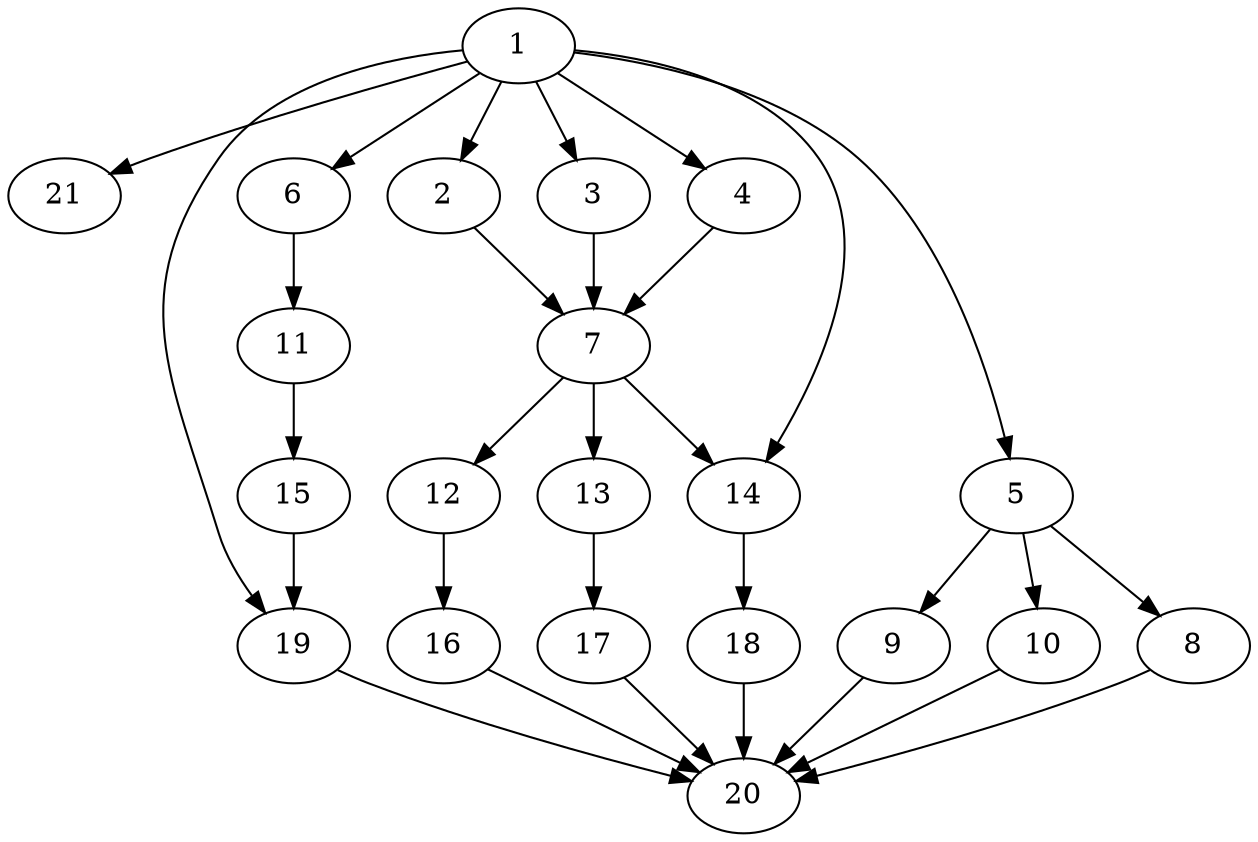 digraph graph2 {
    1 -> 21
    1 -> 2
    1 -> 3
    1 -> 4
    1 -> 5
    1 -> 6
    1 -> 19
    2 -> 7
    3 -> 7
    4 -> 7
    7 -> 12
    7 -> 13
    7 -> 14
    12 -> 16
    13 -> 17
    14 -> 18
    16 -> 20
    17 -> 20
    18 -> 20
    5 -> 9
    5 -> 10 
    5 -> 8
    8 -> 20
    9 -> 20
    10 -> 20
    6 -> 11
    11 -> 15
    15 -> 19
    19 -> 20
    1 -> 14
}
